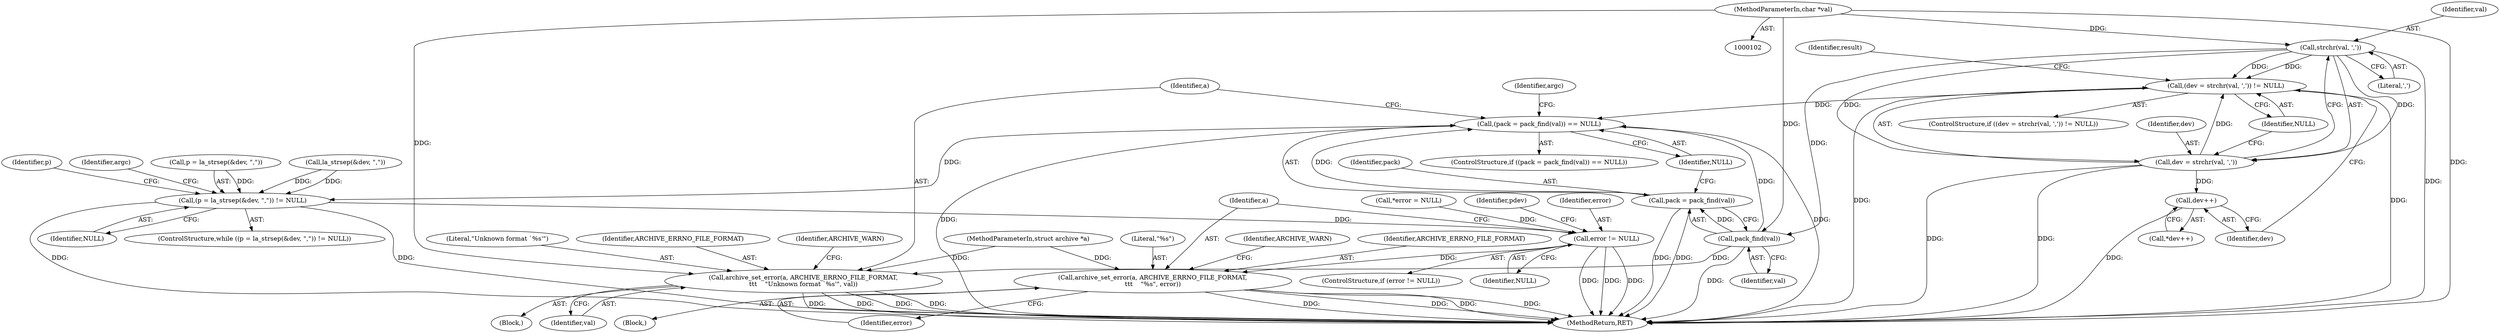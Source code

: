 digraph "0_libarchive_a550daeecf6bc689ade371349892ea17b5b97c77@API" {
"1000127" [label="(Call,strchr(val, ','))"];
"1000105" [label="(MethodParameterIn,char *val)"];
"1000124" [label="(Call,(dev = strchr(val, ',')) != NULL)"];
"1000138" [label="(Call,(pack = pack_find(val)) == NULL)"];
"1000156" [label="(Call,(p = la_strsep(&dev, \",\")) != NULL)"];
"1000217" [label="(Call,error != NULL)"];
"1000221" [label="(Call,archive_set_error(a, ARCHIVE_ERRNO_FILE_FORMAT,\n\t\t\t    \"%s\", error))"];
"1000125" [label="(Call,dev = strchr(val, ','))"];
"1000134" [label="(Call,dev++)"];
"1000141" [label="(Call,pack_find(val))"];
"1000139" [label="(Call,pack = pack_find(val))"];
"1000145" [label="(Call,archive_set_error(a, ARCHIVE_ERRNO_FILE_FORMAT,\n\t\t\t    \"Unknown format `%s'\", val))"];
"1000128" [label="(Identifier,val)"];
"1000218" [label="(Identifier,error)"];
"1000146" [label="(Identifier,a)"];
"1000227" [label="(Identifier,ARCHIVE_WARN)"];
"1000217" [label="(Call,error != NULL)"];
"1000139" [label="(Call,pack = pack_find(val))"];
"1000224" [label="(Literal,\"%s\")"];
"1000126" [label="(Identifier,dev)"];
"1000127" [label="(Call,strchr(val, ','))"];
"1000138" [label="(Call,(pack = pack_find(val)) == NULL)"];
"1000114" [label="(Call,*error = NULL)"];
"1000243" [label="(MethodReturn,RET)"];
"1000155" [label="(ControlStructure,while ((p = la_strsep(&dev, \",\")) != NULL))"];
"1000104" [label="(MethodParameterIn,struct archive *a)"];
"1000156" [label="(Call,(p = la_strsep(&dev, \",\")) != NULL)"];
"1000145" [label="(Call,archive_set_error(a, ARCHIVE_ERRNO_FILE_FORMAT,\n\t\t\t    \"Unknown format `%s'\", val))"];
"1000137" [label="(ControlStructure,if ((pack = pack_find(val)) == NULL))"];
"1000135" [label="(Identifier,dev)"];
"1000149" [label="(Identifier,val)"];
"1000123" [label="(ControlStructure,if ((dev = strchr(val, ',')) != NULL))"];
"1000141" [label="(Call,pack_find(val))"];
"1000163" [label="(Identifier,NULL)"];
"1000200" [label="(Identifier,argc)"];
"1000225" [label="(Identifier,error)"];
"1000157" [label="(Call,p = la_strsep(&dev, \",\"))"];
"1000148" [label="(Literal,\"Unknown format `%s'\")"];
"1000144" [label="(Block,)"];
"1000129" [label="(Literal,',')"];
"1000153" [label="(Identifier,argc)"];
"1000223" [label="(Identifier,ARCHIVE_ERRNO_FILE_FORMAT)"];
"1000105" [label="(MethodParameterIn,char *val)"];
"1000130" [label="(Identifier,NULL)"];
"1000220" [label="(Block,)"];
"1000231" [label="(Identifier,result)"];
"1000147" [label="(Identifier,ARCHIVE_ERRNO_FILE_FORMAT)"];
"1000221" [label="(Call,archive_set_error(a, ARCHIVE_ERRNO_FILE_FORMAT,\n\t\t\t    \"%s\", error))"];
"1000151" [label="(Identifier,ARCHIVE_WARN)"];
"1000142" [label="(Identifier,val)"];
"1000168" [label="(Identifier,p)"];
"1000143" [label="(Identifier,NULL)"];
"1000219" [label="(Identifier,NULL)"];
"1000140" [label="(Identifier,pack)"];
"1000125" [label="(Call,dev = strchr(val, ','))"];
"1000124" [label="(Call,(dev = strchr(val, ',')) != NULL)"];
"1000239" [label="(Identifier,pdev)"];
"1000159" [label="(Call,la_strsep(&dev, \",\"))"];
"1000133" [label="(Call,*dev++)"];
"1000222" [label="(Identifier,a)"];
"1000134" [label="(Call,dev++)"];
"1000216" [label="(ControlStructure,if (error != NULL))"];
"1000127" -> "1000125"  [label="AST: "];
"1000127" -> "1000129"  [label="CFG: "];
"1000128" -> "1000127"  [label="AST: "];
"1000129" -> "1000127"  [label="AST: "];
"1000125" -> "1000127"  [label="CFG: "];
"1000127" -> "1000243"  [label="DDG: "];
"1000127" -> "1000124"  [label="DDG: "];
"1000127" -> "1000124"  [label="DDG: "];
"1000127" -> "1000125"  [label="DDG: "];
"1000127" -> "1000125"  [label="DDG: "];
"1000105" -> "1000127"  [label="DDG: "];
"1000127" -> "1000141"  [label="DDG: "];
"1000105" -> "1000102"  [label="AST: "];
"1000105" -> "1000243"  [label="DDG: "];
"1000105" -> "1000141"  [label="DDG: "];
"1000105" -> "1000145"  [label="DDG: "];
"1000124" -> "1000123"  [label="AST: "];
"1000124" -> "1000130"  [label="CFG: "];
"1000125" -> "1000124"  [label="AST: "];
"1000130" -> "1000124"  [label="AST: "];
"1000135" -> "1000124"  [label="CFG: "];
"1000231" -> "1000124"  [label="CFG: "];
"1000124" -> "1000243"  [label="DDG: "];
"1000124" -> "1000243"  [label="DDG: "];
"1000125" -> "1000124"  [label="DDG: "];
"1000124" -> "1000138"  [label="DDG: "];
"1000138" -> "1000137"  [label="AST: "];
"1000138" -> "1000143"  [label="CFG: "];
"1000139" -> "1000138"  [label="AST: "];
"1000143" -> "1000138"  [label="AST: "];
"1000146" -> "1000138"  [label="CFG: "];
"1000153" -> "1000138"  [label="CFG: "];
"1000138" -> "1000243"  [label="DDG: "];
"1000138" -> "1000243"  [label="DDG: "];
"1000139" -> "1000138"  [label="DDG: "];
"1000141" -> "1000138"  [label="DDG: "];
"1000138" -> "1000156"  [label="DDG: "];
"1000156" -> "1000155"  [label="AST: "];
"1000156" -> "1000163"  [label="CFG: "];
"1000157" -> "1000156"  [label="AST: "];
"1000163" -> "1000156"  [label="AST: "];
"1000168" -> "1000156"  [label="CFG: "];
"1000200" -> "1000156"  [label="CFG: "];
"1000156" -> "1000243"  [label="DDG: "];
"1000156" -> "1000243"  [label="DDG: "];
"1000157" -> "1000156"  [label="DDG: "];
"1000159" -> "1000156"  [label="DDG: "];
"1000159" -> "1000156"  [label="DDG: "];
"1000156" -> "1000217"  [label="DDG: "];
"1000217" -> "1000216"  [label="AST: "];
"1000217" -> "1000219"  [label="CFG: "];
"1000218" -> "1000217"  [label="AST: "];
"1000219" -> "1000217"  [label="AST: "];
"1000222" -> "1000217"  [label="CFG: "];
"1000239" -> "1000217"  [label="CFG: "];
"1000217" -> "1000243"  [label="DDG: "];
"1000217" -> "1000243"  [label="DDG: "];
"1000217" -> "1000243"  [label="DDG: "];
"1000114" -> "1000217"  [label="DDG: "];
"1000217" -> "1000221"  [label="DDG: "];
"1000221" -> "1000220"  [label="AST: "];
"1000221" -> "1000225"  [label="CFG: "];
"1000222" -> "1000221"  [label="AST: "];
"1000223" -> "1000221"  [label="AST: "];
"1000224" -> "1000221"  [label="AST: "];
"1000225" -> "1000221"  [label="AST: "];
"1000227" -> "1000221"  [label="CFG: "];
"1000221" -> "1000243"  [label="DDG: "];
"1000221" -> "1000243"  [label="DDG: "];
"1000221" -> "1000243"  [label="DDG: "];
"1000221" -> "1000243"  [label="DDG: "];
"1000104" -> "1000221"  [label="DDG: "];
"1000126" -> "1000125"  [label="AST: "];
"1000130" -> "1000125"  [label="CFG: "];
"1000125" -> "1000243"  [label="DDG: "];
"1000125" -> "1000243"  [label="DDG: "];
"1000125" -> "1000134"  [label="DDG: "];
"1000134" -> "1000133"  [label="AST: "];
"1000134" -> "1000135"  [label="CFG: "];
"1000135" -> "1000134"  [label="AST: "];
"1000133" -> "1000134"  [label="CFG: "];
"1000134" -> "1000243"  [label="DDG: "];
"1000141" -> "1000139"  [label="AST: "];
"1000141" -> "1000142"  [label="CFG: "];
"1000142" -> "1000141"  [label="AST: "];
"1000139" -> "1000141"  [label="CFG: "];
"1000141" -> "1000243"  [label="DDG: "];
"1000141" -> "1000139"  [label="DDG: "];
"1000141" -> "1000145"  [label="DDG: "];
"1000140" -> "1000139"  [label="AST: "];
"1000143" -> "1000139"  [label="CFG: "];
"1000139" -> "1000243"  [label="DDG: "];
"1000139" -> "1000243"  [label="DDG: "];
"1000145" -> "1000144"  [label="AST: "];
"1000145" -> "1000149"  [label="CFG: "];
"1000146" -> "1000145"  [label="AST: "];
"1000147" -> "1000145"  [label="AST: "];
"1000148" -> "1000145"  [label="AST: "];
"1000149" -> "1000145"  [label="AST: "];
"1000151" -> "1000145"  [label="CFG: "];
"1000145" -> "1000243"  [label="DDG: "];
"1000145" -> "1000243"  [label="DDG: "];
"1000145" -> "1000243"  [label="DDG: "];
"1000145" -> "1000243"  [label="DDG: "];
"1000104" -> "1000145"  [label="DDG: "];
}
